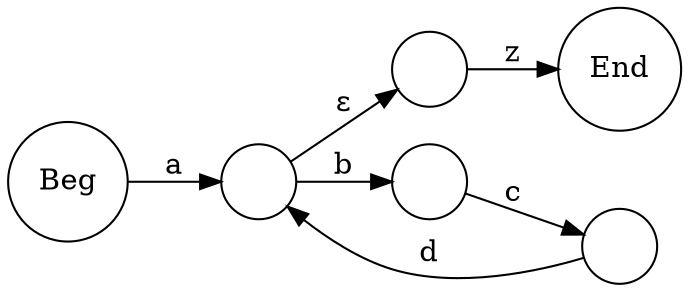 digraph tokex {
	labelloc="t";
	label="";
	graph [dpi=200];
	rankdir=LR;
	fontname="Helvetica";
	edge [arrowhead=normal,arrowtail=dot];
	node [shape=circle];
	# Auto-generated by Tokex.

	q0 [label="Beg"];
	q1 [label=""];
	q2 [label=""];
	q3 [label=""];
	q4 [label=""];
	q5 [label="End"];
	q0 -> q1 [label="a"];
	q1 -> q2 [label=<&epsilon;>];
	q1 -> q3 [label="b"];
	q2 -> q5 [label="z"];
	q3 -> q4 [label="c"];
	q4 -> q1 [label="d"];
}
